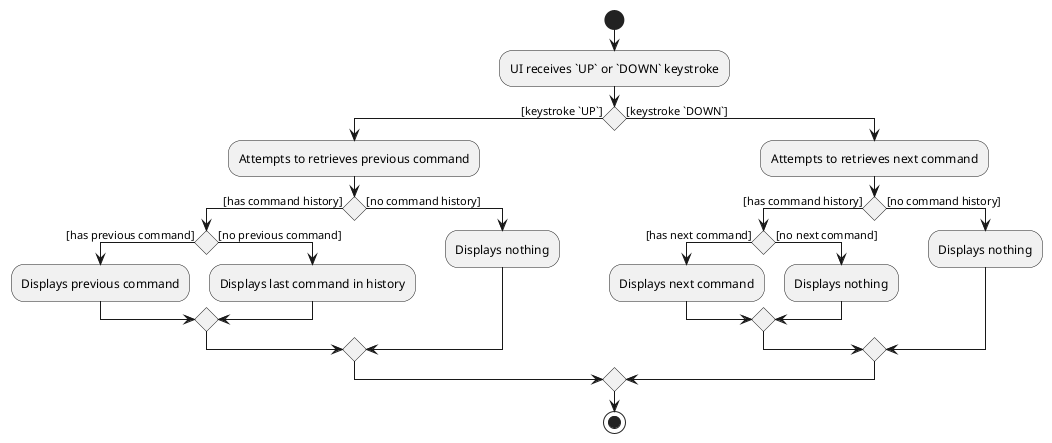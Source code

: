 @startuml
'https://plantuml.com/activity-diagram-beta

start
:UI receives `UP` or `DOWN` keystroke;
if () then ([keystroke `UP`])
  :Attempts to retrieves previous command;
  if () then ([has command history])
    if () then ([has previous command])
      :Displays previous command;
    else ([no previous command])
      :Displays last command in history;
    endif
  else ([no command history])
    :Displays nothing;
  endif
else ([keystroke `DOWN`])
  :Attempts to retrieves next command;
  if () then ([has command history])
    if () then ([has next command])
      :Displays next command;
    else ([no next command])
      :Displays nothing;
    endif
  else ([no command history])
    :Displays nothing;
  endif
endif

stop

@enduml

